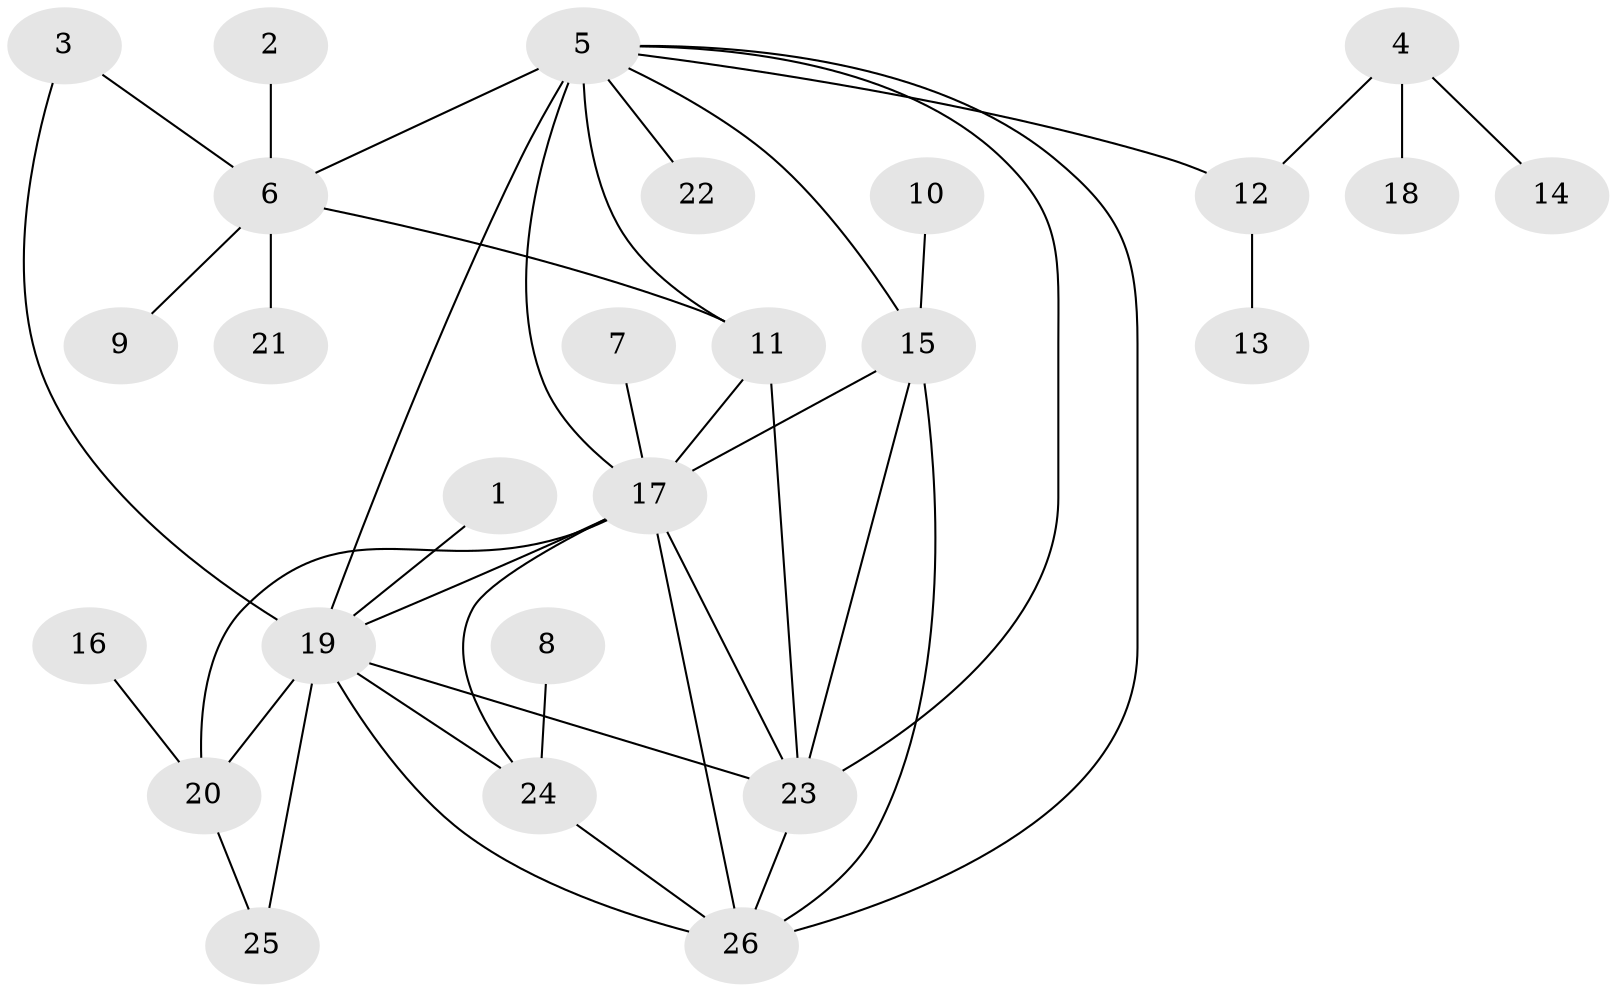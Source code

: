 // original degree distribution, {1: 0.47619047619047616, 10: 0.023809523809523808, 2: 0.21428571428571427, 15: 0.011904761904761904, 14: 0.011904761904761904, 6: 0.023809523809523808, 7: 0.011904761904761904, 5: 0.05952380952380952, 3: 0.13095238095238096, 4: 0.03571428571428571}
// Generated by graph-tools (version 1.1) at 2025/36/03/04/25 23:36:40]
// undirected, 26 vertices, 42 edges
graph export_dot {
  node [color=gray90,style=filled];
  1;
  2;
  3;
  4;
  5;
  6;
  7;
  8;
  9;
  10;
  11;
  12;
  13;
  14;
  15;
  16;
  17;
  18;
  19;
  20;
  21;
  22;
  23;
  24;
  25;
  26;
  1 -- 19 [weight=1.0];
  2 -- 6 [weight=1.0];
  3 -- 6 [weight=1.0];
  3 -- 19 [weight=1.0];
  4 -- 12 [weight=1.0];
  4 -- 14 [weight=1.0];
  4 -- 18 [weight=1.0];
  5 -- 6 [weight=1.0];
  5 -- 11 [weight=2.0];
  5 -- 12 [weight=1.0];
  5 -- 15 [weight=1.0];
  5 -- 17 [weight=2.0];
  5 -- 19 [weight=3.0];
  5 -- 22 [weight=1.0];
  5 -- 23 [weight=1.0];
  5 -- 26 [weight=1.0];
  6 -- 9 [weight=1.0];
  6 -- 11 [weight=1.0];
  6 -- 21 [weight=1.0];
  7 -- 17 [weight=1.0];
  8 -- 24 [weight=1.0];
  10 -- 15 [weight=1.0];
  11 -- 17 [weight=1.0];
  11 -- 23 [weight=1.0];
  12 -- 13 [weight=1.0];
  15 -- 17 [weight=1.0];
  15 -- 23 [weight=1.0];
  15 -- 26 [weight=1.0];
  16 -- 20 [weight=1.0];
  17 -- 19 [weight=1.0];
  17 -- 20 [weight=1.0];
  17 -- 23 [weight=1.0];
  17 -- 24 [weight=1.0];
  17 -- 26 [weight=1.0];
  19 -- 20 [weight=1.0];
  19 -- 23 [weight=1.0];
  19 -- 24 [weight=1.0];
  19 -- 25 [weight=1.0];
  19 -- 26 [weight=1.0];
  20 -- 25 [weight=1.0];
  23 -- 26 [weight=1.0];
  24 -- 26 [weight=1.0];
}
